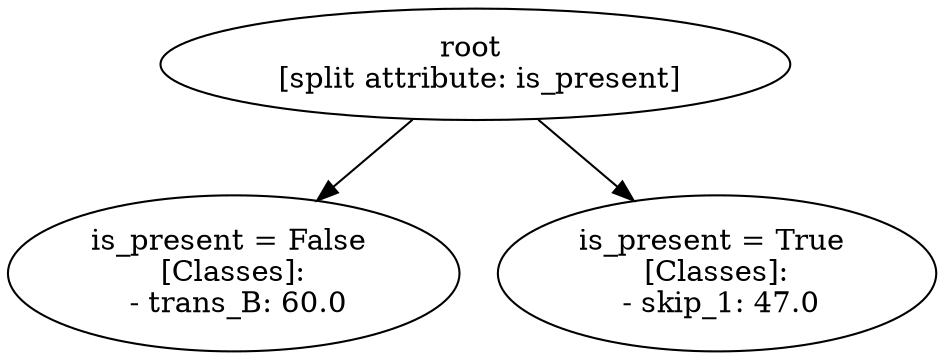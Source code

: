 // p_1-1
digraph "p_1-1" {
	root [label="root 
 [split attribute: is_present]"]
	"is_present = False" [label="is_present = False 
 [Classes]: 
 - trans_B: 60.0"]
	root -> "is_present = False"
	"is_present = True" [label="is_present = True 
 [Classes]: 
 - skip_1: 47.0"]
	root -> "is_present = True"
}
